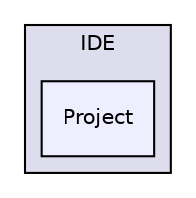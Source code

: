digraph "Project" {
  compound=true
  node [ fontsize="10", fontname="Helvetica"];
  edge [ labelfontsize="10", labelfontname="Helvetica"];
  subgraph clusterdir_5d9e789590af4f95678b31d48a716d1e {
    graph [ bgcolor="#ddddee", pencolor="black", label="IDE" fontname="Helvetica", fontsize="10", URL="dir_5d9e789590af4f95678b31d48a716d1e.html"]
  dir_2f72656d9627061cdf1cfb799485c9f1 [shape=box, label="Project", style="filled", fillcolor="#eeeeff", pencolor="black", URL="dir_2f72656d9627061cdf1cfb799485c9f1.html"];
  }
}
